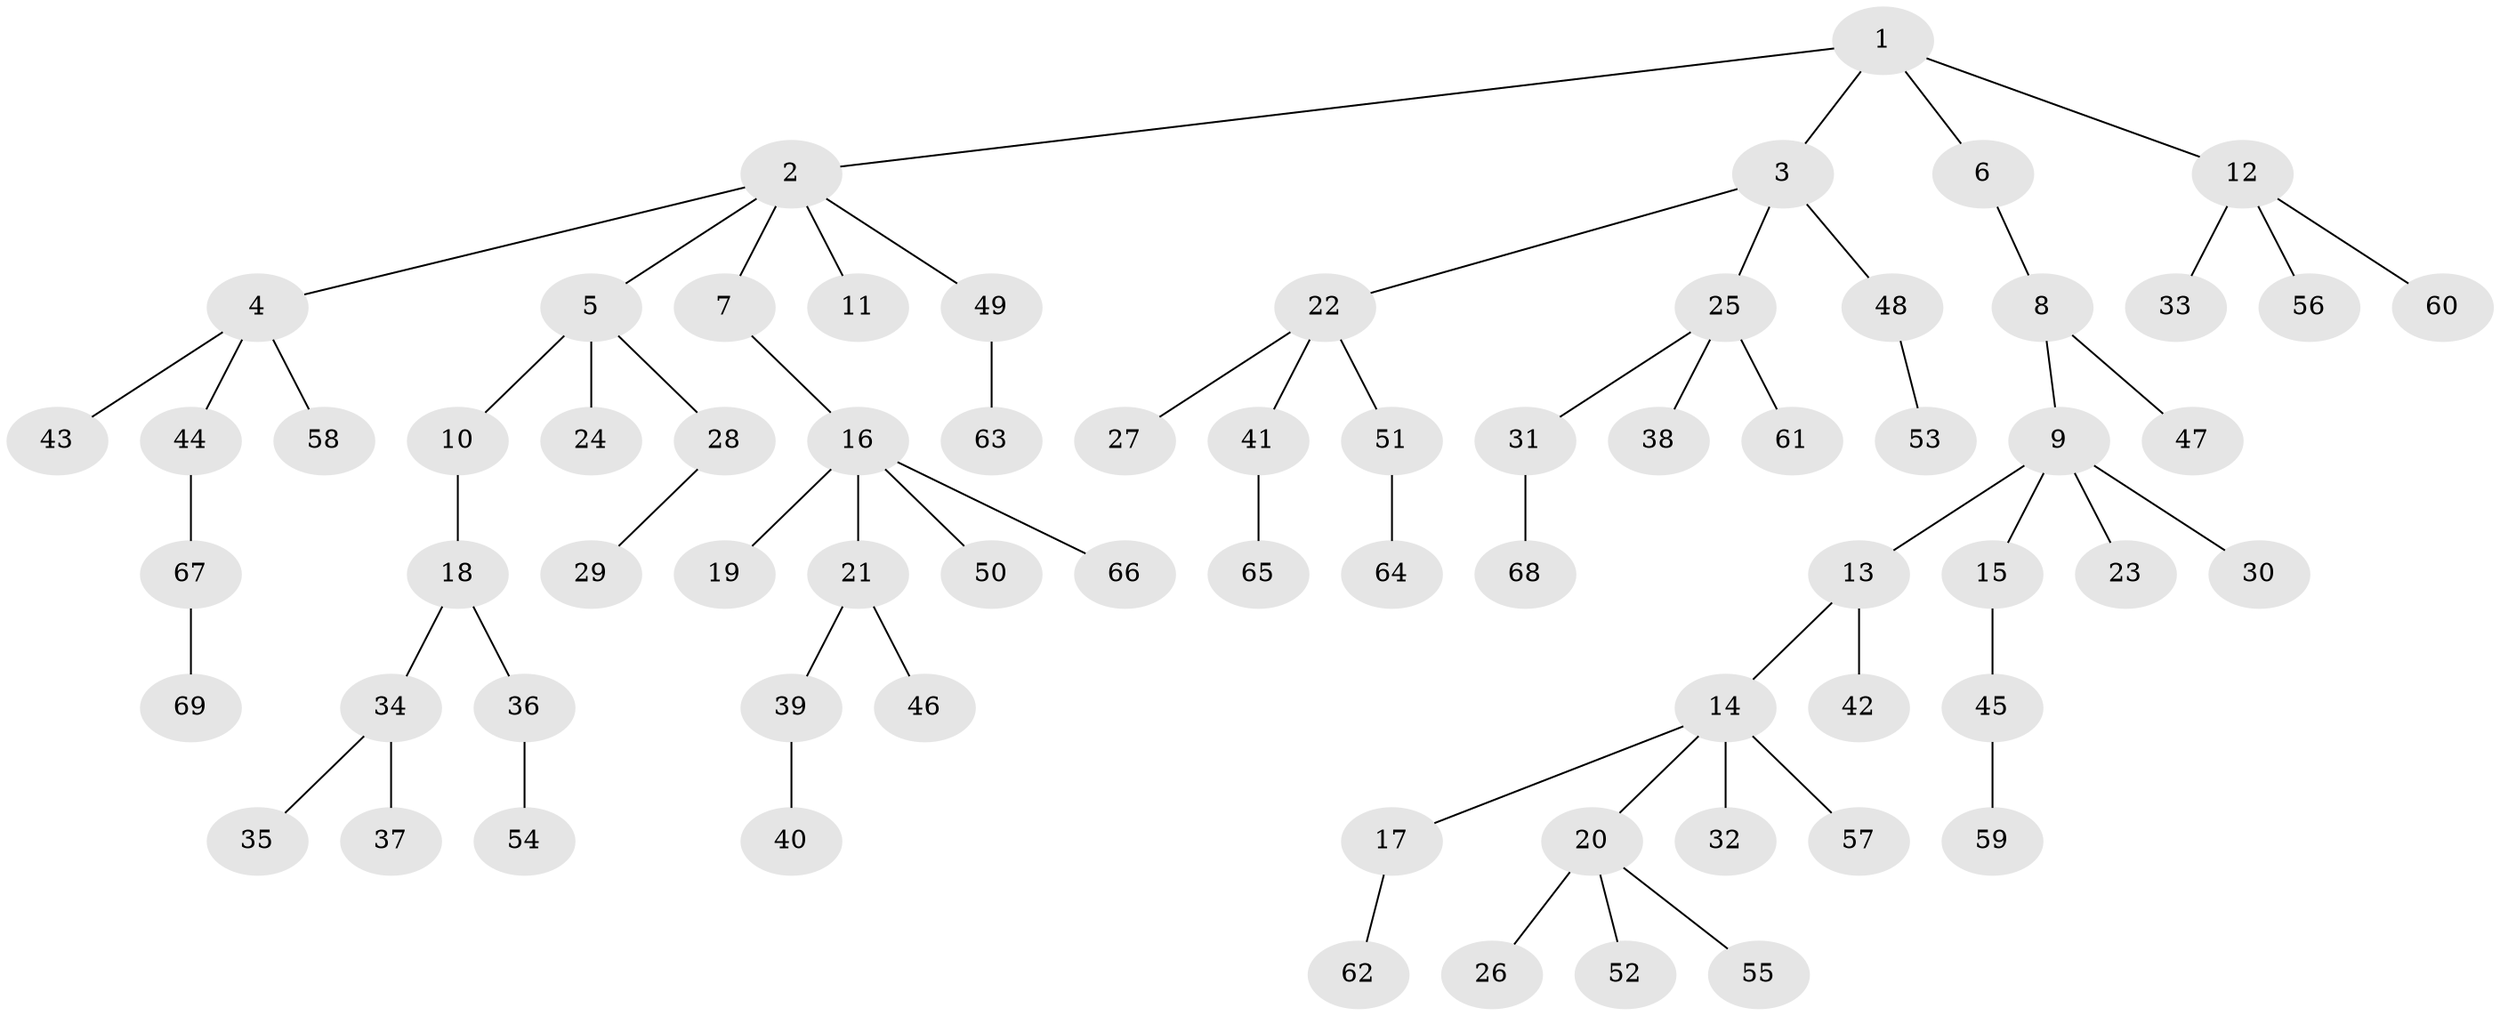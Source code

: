 // Generated by graph-tools (version 1.1) at 2025/26/03/09/25 03:26:24]
// undirected, 69 vertices, 68 edges
graph export_dot {
graph [start="1"]
  node [color=gray90,style=filled];
  1;
  2;
  3;
  4;
  5;
  6;
  7;
  8;
  9;
  10;
  11;
  12;
  13;
  14;
  15;
  16;
  17;
  18;
  19;
  20;
  21;
  22;
  23;
  24;
  25;
  26;
  27;
  28;
  29;
  30;
  31;
  32;
  33;
  34;
  35;
  36;
  37;
  38;
  39;
  40;
  41;
  42;
  43;
  44;
  45;
  46;
  47;
  48;
  49;
  50;
  51;
  52;
  53;
  54;
  55;
  56;
  57;
  58;
  59;
  60;
  61;
  62;
  63;
  64;
  65;
  66;
  67;
  68;
  69;
  1 -- 2;
  1 -- 3;
  1 -- 6;
  1 -- 12;
  2 -- 4;
  2 -- 5;
  2 -- 7;
  2 -- 11;
  2 -- 49;
  3 -- 22;
  3 -- 25;
  3 -- 48;
  4 -- 43;
  4 -- 44;
  4 -- 58;
  5 -- 10;
  5 -- 24;
  5 -- 28;
  6 -- 8;
  7 -- 16;
  8 -- 9;
  8 -- 47;
  9 -- 13;
  9 -- 15;
  9 -- 23;
  9 -- 30;
  10 -- 18;
  12 -- 33;
  12 -- 56;
  12 -- 60;
  13 -- 14;
  13 -- 42;
  14 -- 17;
  14 -- 20;
  14 -- 32;
  14 -- 57;
  15 -- 45;
  16 -- 19;
  16 -- 21;
  16 -- 50;
  16 -- 66;
  17 -- 62;
  18 -- 34;
  18 -- 36;
  20 -- 26;
  20 -- 52;
  20 -- 55;
  21 -- 39;
  21 -- 46;
  22 -- 27;
  22 -- 41;
  22 -- 51;
  25 -- 31;
  25 -- 38;
  25 -- 61;
  28 -- 29;
  31 -- 68;
  34 -- 35;
  34 -- 37;
  36 -- 54;
  39 -- 40;
  41 -- 65;
  44 -- 67;
  45 -- 59;
  48 -- 53;
  49 -- 63;
  51 -- 64;
  67 -- 69;
}
